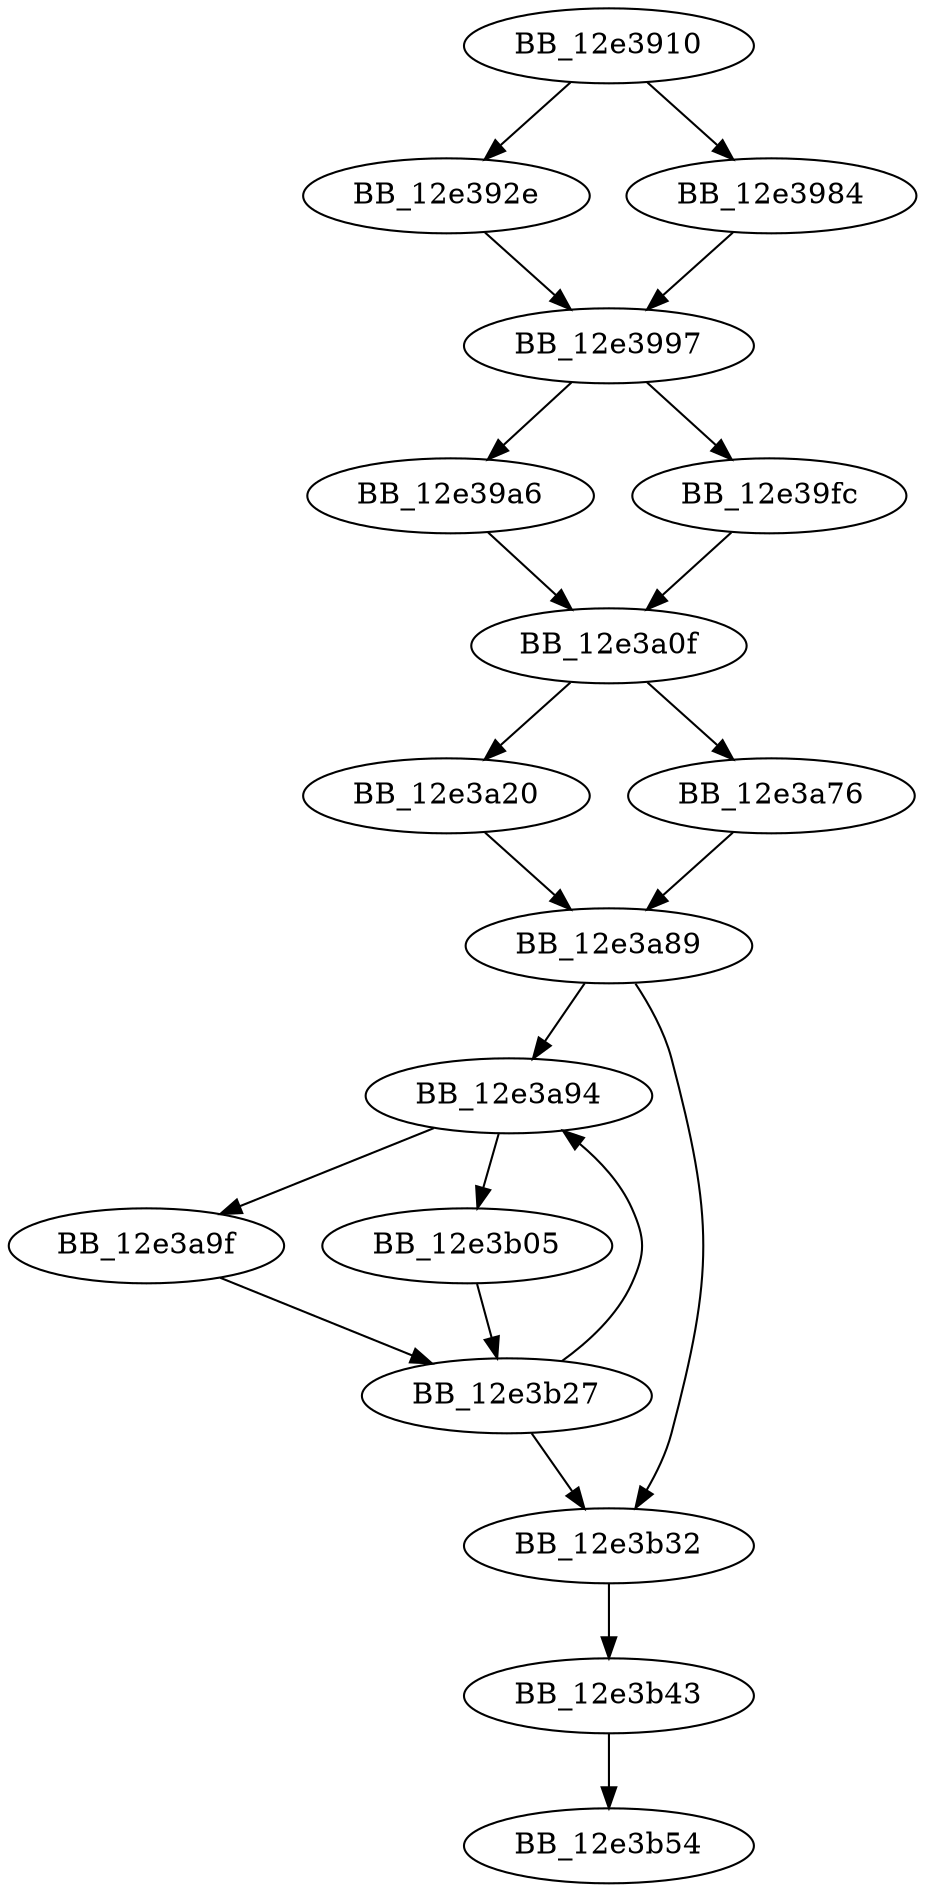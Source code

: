 DiGraph sub_12E3910{
BB_12e3910->BB_12e392e
BB_12e3910->BB_12e3984
BB_12e392e->BB_12e3997
BB_12e3984->BB_12e3997
BB_12e3997->BB_12e39a6
BB_12e3997->BB_12e39fc
BB_12e39a6->BB_12e3a0f
BB_12e39fc->BB_12e3a0f
BB_12e3a0f->BB_12e3a20
BB_12e3a0f->BB_12e3a76
BB_12e3a20->BB_12e3a89
BB_12e3a76->BB_12e3a89
BB_12e3a89->BB_12e3a94
BB_12e3a89->BB_12e3b32
BB_12e3a94->BB_12e3a9f
BB_12e3a94->BB_12e3b05
BB_12e3a9f->BB_12e3b27
BB_12e3b05->BB_12e3b27
BB_12e3b27->BB_12e3a94
BB_12e3b27->BB_12e3b32
BB_12e3b32->BB_12e3b43
BB_12e3b43->BB_12e3b54
}
